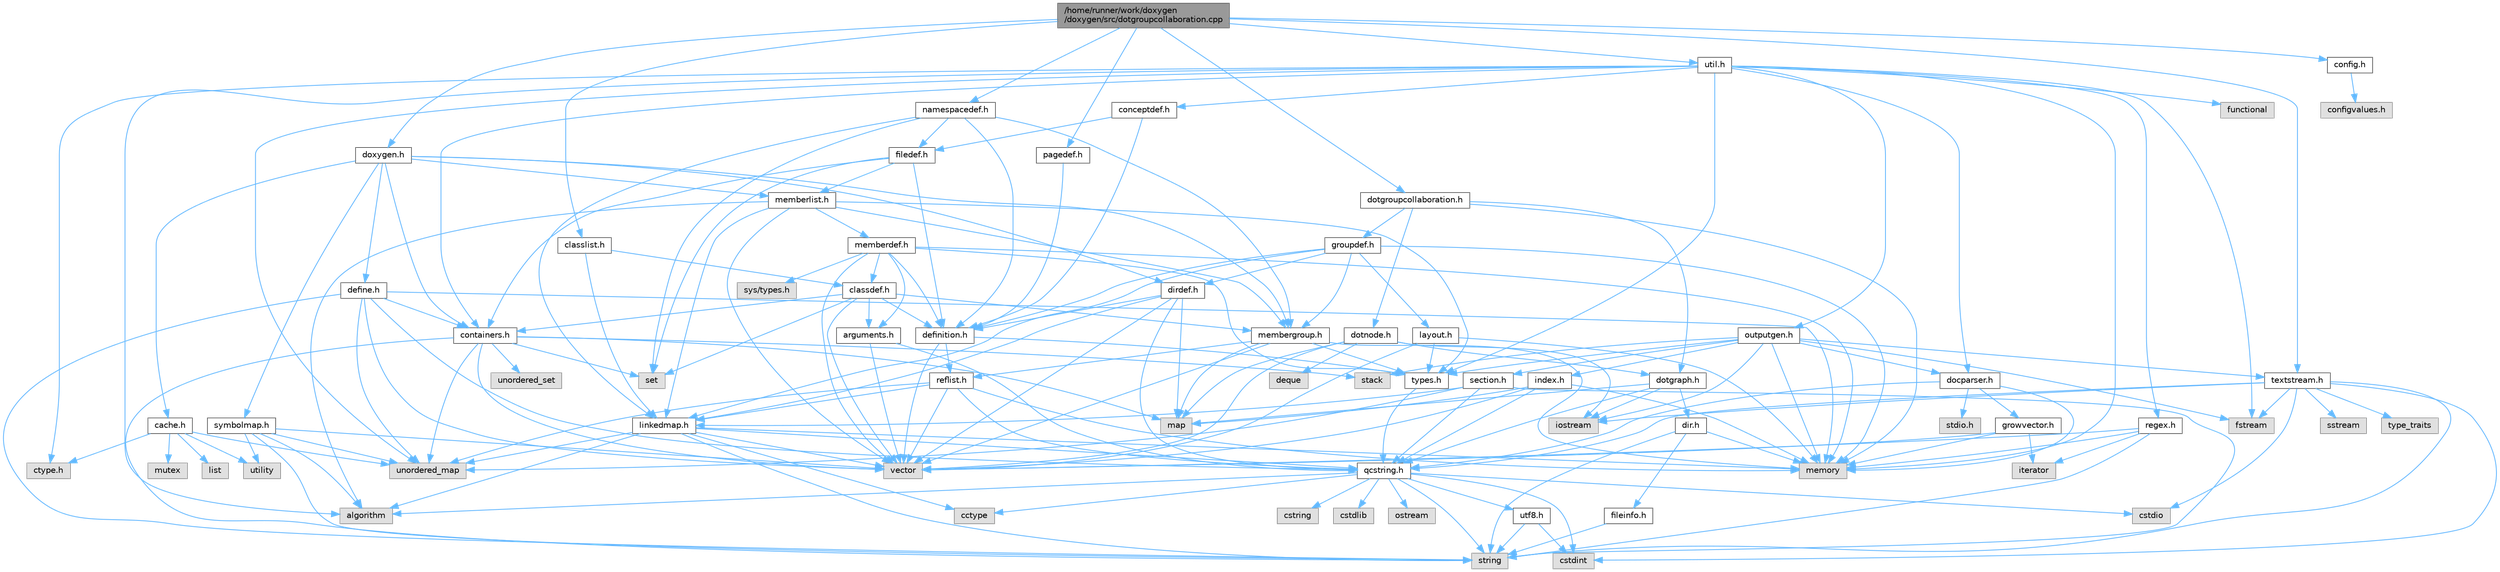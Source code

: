 digraph "/home/runner/work/doxygen/doxygen/src/dotgroupcollaboration.cpp"
{
 // INTERACTIVE_SVG=YES
 // LATEX_PDF_SIZE
  bgcolor="transparent";
  edge [fontname=Helvetica,fontsize=10,labelfontname=Helvetica,labelfontsize=10];
  node [fontname=Helvetica,fontsize=10,shape=box,height=0.2,width=0.4];
  Node1 [label="/home/runner/work/doxygen\l/doxygen/src/dotgroupcollaboration.cpp",height=0.2,width=0.4,color="gray40", fillcolor="grey60", style="filled", fontcolor="black",tooltip=" "];
  Node1 -> Node2 [color="steelblue1",style="solid"];
  Node2 [label="dotgroupcollaboration.h",height=0.2,width=0.4,color="grey40", fillcolor="white", style="filled",URL="$d7/d99/dotgroupcollaboration_8h.html",tooltip=" "];
  Node2 -> Node3 [color="steelblue1",style="solid"];
  Node3 [label="memory",height=0.2,width=0.4,color="grey60", fillcolor="#E0E0E0", style="filled",tooltip=" "];
  Node2 -> Node4 [color="steelblue1",style="solid"];
  Node4 [label="dotnode.h",height=0.2,width=0.4,color="grey40", fillcolor="white", style="filled",URL="$d8/d3b/dotnode_8h.html",tooltip=" "];
  Node4 -> Node5 [color="steelblue1",style="solid"];
  Node5 [label="vector",height=0.2,width=0.4,color="grey60", fillcolor="#E0E0E0", style="filled",tooltip=" "];
  Node4 -> Node6 [color="steelblue1",style="solid"];
  Node6 [label="map",height=0.2,width=0.4,color="grey60", fillcolor="#E0E0E0", style="filled",tooltip=" "];
  Node4 -> Node7 [color="steelblue1",style="solid"];
  Node7 [label="deque",height=0.2,width=0.4,color="grey60", fillcolor="#E0E0E0", style="filled",tooltip=" "];
  Node4 -> Node8 [color="steelblue1",style="solid"];
  Node8 [label="iostream",height=0.2,width=0.4,color="grey60", fillcolor="#E0E0E0", style="filled",tooltip=" "];
  Node4 -> Node9 [color="steelblue1",style="solid"];
  Node9 [label="dotgraph.h",height=0.2,width=0.4,color="grey40", fillcolor="white", style="filled",URL="$d0/daa/dotgraph_8h.html",tooltip=" "];
  Node9 -> Node8 [color="steelblue1",style="solid"];
  Node9 -> Node6 [color="steelblue1",style="solid"];
  Node9 -> Node10 [color="steelblue1",style="solid"];
  Node10 [label="qcstring.h",height=0.2,width=0.4,color="grey40", fillcolor="white", style="filled",URL="$d7/d5c/qcstring_8h.html",tooltip=" "];
  Node10 -> Node11 [color="steelblue1",style="solid"];
  Node11 [label="string",height=0.2,width=0.4,color="grey60", fillcolor="#E0E0E0", style="filled",tooltip=" "];
  Node10 -> Node12 [color="steelblue1",style="solid"];
  Node12 [label="algorithm",height=0.2,width=0.4,color="grey60", fillcolor="#E0E0E0", style="filled",tooltip=" "];
  Node10 -> Node13 [color="steelblue1",style="solid"];
  Node13 [label="cctype",height=0.2,width=0.4,color="grey60", fillcolor="#E0E0E0", style="filled",tooltip=" "];
  Node10 -> Node14 [color="steelblue1",style="solid"];
  Node14 [label="cstring",height=0.2,width=0.4,color="grey60", fillcolor="#E0E0E0", style="filled",tooltip=" "];
  Node10 -> Node15 [color="steelblue1",style="solid"];
  Node15 [label="cstdio",height=0.2,width=0.4,color="grey60", fillcolor="#E0E0E0", style="filled",tooltip=" "];
  Node10 -> Node16 [color="steelblue1",style="solid"];
  Node16 [label="cstdlib",height=0.2,width=0.4,color="grey60", fillcolor="#E0E0E0", style="filled",tooltip=" "];
  Node10 -> Node17 [color="steelblue1",style="solid"];
  Node17 [label="cstdint",height=0.2,width=0.4,color="grey60", fillcolor="#E0E0E0", style="filled",tooltip=" "];
  Node10 -> Node18 [color="steelblue1",style="solid"];
  Node18 [label="ostream",height=0.2,width=0.4,color="grey60", fillcolor="#E0E0E0", style="filled",tooltip=" "];
  Node10 -> Node19 [color="steelblue1",style="solid"];
  Node19 [label="utf8.h",height=0.2,width=0.4,color="grey40", fillcolor="white", style="filled",URL="$db/d7c/utf8_8h.html",tooltip="Various UTF8 related helper functions."];
  Node19 -> Node17 [color="steelblue1",style="solid"];
  Node19 -> Node11 [color="steelblue1",style="solid"];
  Node9 -> Node20 [color="steelblue1",style="solid"];
  Node20 [label="dir.h",height=0.2,width=0.4,color="grey40", fillcolor="white", style="filled",URL="$df/d9c/dir_8h.html",tooltip=" "];
  Node20 -> Node11 [color="steelblue1",style="solid"];
  Node20 -> Node3 [color="steelblue1",style="solid"];
  Node20 -> Node21 [color="steelblue1",style="solid"];
  Node21 [label="fileinfo.h",height=0.2,width=0.4,color="grey40", fillcolor="white", style="filled",URL="$df/d45/fileinfo_8h.html",tooltip=" "];
  Node21 -> Node11 [color="steelblue1",style="solid"];
  Node2 -> Node9 [color="steelblue1",style="solid"];
  Node2 -> Node22 [color="steelblue1",style="solid"];
  Node22 [label="groupdef.h",height=0.2,width=0.4,color="grey40", fillcolor="white", style="filled",URL="$d1/de6/groupdef_8h.html",tooltip=" "];
  Node22 -> Node3 [color="steelblue1",style="solid"];
  Node22 -> Node23 [color="steelblue1",style="solid"];
  Node23 [label="definition.h",height=0.2,width=0.4,color="grey40", fillcolor="white", style="filled",URL="$df/da1/definition_8h.html",tooltip=" "];
  Node23 -> Node5 [color="steelblue1",style="solid"];
  Node23 -> Node24 [color="steelblue1",style="solid"];
  Node24 [label="types.h",height=0.2,width=0.4,color="grey40", fillcolor="white", style="filled",URL="$d9/d49/types_8h.html",tooltip="This file contains a number of basic enums and types."];
  Node24 -> Node10 [color="steelblue1",style="solid"];
  Node23 -> Node25 [color="steelblue1",style="solid"];
  Node25 [label="reflist.h",height=0.2,width=0.4,color="grey40", fillcolor="white", style="filled",URL="$d1/d02/reflist_8h.html",tooltip=" "];
  Node25 -> Node5 [color="steelblue1",style="solid"];
  Node25 -> Node26 [color="steelblue1",style="solid"];
  Node26 [label="unordered_map",height=0.2,width=0.4,color="grey60", fillcolor="#E0E0E0", style="filled",tooltip=" "];
  Node25 -> Node3 [color="steelblue1",style="solid"];
  Node25 -> Node10 [color="steelblue1",style="solid"];
  Node25 -> Node27 [color="steelblue1",style="solid"];
  Node27 [label="linkedmap.h",height=0.2,width=0.4,color="grey40", fillcolor="white", style="filled",URL="$da/de1/linkedmap_8h.html",tooltip=" "];
  Node27 -> Node26 [color="steelblue1",style="solid"];
  Node27 -> Node5 [color="steelblue1",style="solid"];
  Node27 -> Node3 [color="steelblue1",style="solid"];
  Node27 -> Node11 [color="steelblue1",style="solid"];
  Node27 -> Node12 [color="steelblue1",style="solid"];
  Node27 -> Node13 [color="steelblue1",style="solid"];
  Node27 -> Node10 [color="steelblue1",style="solid"];
  Node22 -> Node28 [color="steelblue1",style="solid"];
  Node28 [label="dirdef.h",height=0.2,width=0.4,color="grey40", fillcolor="white", style="filled",URL="$d6/d15/dirdef_8h.html",tooltip=" "];
  Node28 -> Node5 [color="steelblue1",style="solid"];
  Node28 -> Node6 [color="steelblue1",style="solid"];
  Node28 -> Node10 [color="steelblue1",style="solid"];
  Node28 -> Node27 [color="steelblue1",style="solid"];
  Node28 -> Node23 [color="steelblue1",style="solid"];
  Node22 -> Node29 [color="steelblue1",style="solid"];
  Node29 [label="layout.h",height=0.2,width=0.4,color="grey40", fillcolor="white", style="filled",URL="$db/d51/layout_8h.html",tooltip=" "];
  Node29 -> Node3 [color="steelblue1",style="solid"];
  Node29 -> Node5 [color="steelblue1",style="solid"];
  Node29 -> Node24 [color="steelblue1",style="solid"];
  Node22 -> Node30 [color="steelblue1",style="solid"];
  Node30 [label="membergroup.h",height=0.2,width=0.4,color="grey40", fillcolor="white", style="filled",URL="$d9/d11/membergroup_8h.html",tooltip=" "];
  Node30 -> Node5 [color="steelblue1",style="solid"];
  Node30 -> Node6 [color="steelblue1",style="solid"];
  Node30 -> Node3 [color="steelblue1",style="solid"];
  Node30 -> Node24 [color="steelblue1",style="solid"];
  Node30 -> Node25 [color="steelblue1",style="solid"];
  Node22 -> Node27 [color="steelblue1",style="solid"];
  Node1 -> Node31 [color="steelblue1",style="solid"];
  Node31 [label="classlist.h",height=0.2,width=0.4,color="grey40", fillcolor="white", style="filled",URL="$d2/df8/classlist_8h.html",tooltip=" "];
  Node31 -> Node27 [color="steelblue1",style="solid"];
  Node31 -> Node32 [color="steelblue1",style="solid"];
  Node32 [label="classdef.h",height=0.2,width=0.4,color="grey40", fillcolor="white", style="filled",URL="$d1/da6/classdef_8h.html",tooltip=" "];
  Node32 -> Node5 [color="steelblue1",style="solid"];
  Node32 -> Node33 [color="steelblue1",style="solid"];
  Node33 [label="set",height=0.2,width=0.4,color="grey60", fillcolor="#E0E0E0", style="filled",tooltip=" "];
  Node32 -> Node34 [color="steelblue1",style="solid"];
  Node34 [label="containers.h",height=0.2,width=0.4,color="grey40", fillcolor="white", style="filled",URL="$d5/d75/containers_8h.html",tooltip=" "];
  Node34 -> Node5 [color="steelblue1",style="solid"];
  Node34 -> Node11 [color="steelblue1",style="solid"];
  Node34 -> Node33 [color="steelblue1",style="solid"];
  Node34 -> Node6 [color="steelblue1",style="solid"];
  Node34 -> Node35 [color="steelblue1",style="solid"];
  Node35 [label="unordered_set",height=0.2,width=0.4,color="grey60", fillcolor="#E0E0E0", style="filled",tooltip=" "];
  Node34 -> Node26 [color="steelblue1",style="solid"];
  Node34 -> Node36 [color="steelblue1",style="solid"];
  Node36 [label="stack",height=0.2,width=0.4,color="grey60", fillcolor="#E0E0E0", style="filled",tooltip=" "];
  Node32 -> Node23 [color="steelblue1",style="solid"];
  Node32 -> Node37 [color="steelblue1",style="solid"];
  Node37 [label="arguments.h",height=0.2,width=0.4,color="grey40", fillcolor="white", style="filled",URL="$df/d9b/arguments_8h.html",tooltip=" "];
  Node37 -> Node5 [color="steelblue1",style="solid"];
  Node37 -> Node10 [color="steelblue1",style="solid"];
  Node32 -> Node30 [color="steelblue1",style="solid"];
  Node1 -> Node38 [color="steelblue1",style="solid"];
  Node38 [label="doxygen.h",height=0.2,width=0.4,color="grey40", fillcolor="white", style="filled",URL="$d1/da1/doxygen_8h.html",tooltip=" "];
  Node38 -> Node34 [color="steelblue1",style="solid"];
  Node38 -> Node30 [color="steelblue1",style="solid"];
  Node38 -> Node28 [color="steelblue1",style="solid"];
  Node38 -> Node39 [color="steelblue1",style="solid"];
  Node39 [label="memberlist.h",height=0.2,width=0.4,color="grey40", fillcolor="white", style="filled",URL="$dd/d78/memberlist_8h.html",tooltip=" "];
  Node39 -> Node5 [color="steelblue1",style="solid"];
  Node39 -> Node12 [color="steelblue1",style="solid"];
  Node39 -> Node40 [color="steelblue1",style="solid"];
  Node40 [label="memberdef.h",height=0.2,width=0.4,color="grey40", fillcolor="white", style="filled",URL="$d4/d46/memberdef_8h.html",tooltip=" "];
  Node40 -> Node5 [color="steelblue1",style="solid"];
  Node40 -> Node3 [color="steelblue1",style="solid"];
  Node40 -> Node41 [color="steelblue1",style="solid"];
  Node41 [label="sys/types.h",height=0.2,width=0.4,color="grey60", fillcolor="#E0E0E0", style="filled",tooltip=" "];
  Node40 -> Node24 [color="steelblue1",style="solid"];
  Node40 -> Node23 [color="steelblue1",style="solid"];
  Node40 -> Node37 [color="steelblue1",style="solid"];
  Node40 -> Node32 [color="steelblue1",style="solid"];
  Node39 -> Node27 [color="steelblue1",style="solid"];
  Node39 -> Node24 [color="steelblue1",style="solid"];
  Node39 -> Node30 [color="steelblue1",style="solid"];
  Node38 -> Node42 [color="steelblue1",style="solid"];
  Node42 [label="define.h",height=0.2,width=0.4,color="grey40", fillcolor="white", style="filled",URL="$df/d67/define_8h.html",tooltip=" "];
  Node42 -> Node5 [color="steelblue1",style="solid"];
  Node42 -> Node3 [color="steelblue1",style="solid"];
  Node42 -> Node11 [color="steelblue1",style="solid"];
  Node42 -> Node26 [color="steelblue1",style="solid"];
  Node42 -> Node10 [color="steelblue1",style="solid"];
  Node42 -> Node34 [color="steelblue1",style="solid"];
  Node38 -> Node43 [color="steelblue1",style="solid"];
  Node43 [label="cache.h",height=0.2,width=0.4,color="grey40", fillcolor="white", style="filled",URL="$d3/d26/cache_8h.html",tooltip=" "];
  Node43 -> Node44 [color="steelblue1",style="solid"];
  Node44 [label="list",height=0.2,width=0.4,color="grey60", fillcolor="#E0E0E0", style="filled",tooltip=" "];
  Node43 -> Node26 [color="steelblue1",style="solid"];
  Node43 -> Node45 [color="steelblue1",style="solid"];
  Node45 [label="mutex",height=0.2,width=0.4,color="grey60", fillcolor="#E0E0E0", style="filled",tooltip=" "];
  Node43 -> Node46 [color="steelblue1",style="solid"];
  Node46 [label="utility",height=0.2,width=0.4,color="grey60", fillcolor="#E0E0E0", style="filled",tooltip=" "];
  Node43 -> Node47 [color="steelblue1",style="solid"];
  Node47 [label="ctype.h",height=0.2,width=0.4,color="grey60", fillcolor="#E0E0E0", style="filled",tooltip=" "];
  Node38 -> Node48 [color="steelblue1",style="solid"];
  Node48 [label="symbolmap.h",height=0.2,width=0.4,color="grey40", fillcolor="white", style="filled",URL="$d7/ddd/symbolmap_8h.html",tooltip=" "];
  Node48 -> Node12 [color="steelblue1",style="solid"];
  Node48 -> Node26 [color="steelblue1",style="solid"];
  Node48 -> Node5 [color="steelblue1",style="solid"];
  Node48 -> Node11 [color="steelblue1",style="solid"];
  Node48 -> Node46 [color="steelblue1",style="solid"];
  Node1 -> Node49 [color="steelblue1",style="solid"];
  Node49 [label="namespacedef.h",height=0.2,width=0.4,color="grey40", fillcolor="white", style="filled",URL="$d7/d97/namespacedef_8h.html",tooltip=" "];
  Node49 -> Node33 [color="steelblue1",style="solid"];
  Node49 -> Node23 [color="steelblue1",style="solid"];
  Node49 -> Node50 [color="steelblue1",style="solid"];
  Node50 [label="filedef.h",height=0.2,width=0.4,color="grey40", fillcolor="white", style="filled",URL="$d4/d3a/filedef_8h.html",tooltip=" "];
  Node50 -> Node33 [color="steelblue1",style="solid"];
  Node50 -> Node23 [color="steelblue1",style="solid"];
  Node50 -> Node39 [color="steelblue1",style="solid"];
  Node50 -> Node34 [color="steelblue1",style="solid"];
  Node49 -> Node27 [color="steelblue1",style="solid"];
  Node49 -> Node30 [color="steelblue1",style="solid"];
  Node1 -> Node51 [color="steelblue1",style="solid"];
  Node51 [label="pagedef.h",height=0.2,width=0.4,color="grey40", fillcolor="white", style="filled",URL="$dd/d66/pagedef_8h.html",tooltip=" "];
  Node51 -> Node23 [color="steelblue1",style="solid"];
  Node1 -> Node52 [color="steelblue1",style="solid"];
  Node52 [label="util.h",height=0.2,width=0.4,color="grey40", fillcolor="white", style="filled",URL="$d8/d3c/util_8h.html",tooltip="A bunch of utility functions."];
  Node52 -> Node3 [color="steelblue1",style="solid"];
  Node52 -> Node26 [color="steelblue1",style="solid"];
  Node52 -> Node12 [color="steelblue1",style="solid"];
  Node52 -> Node53 [color="steelblue1",style="solid"];
  Node53 [label="functional",height=0.2,width=0.4,color="grey60", fillcolor="#E0E0E0", style="filled",tooltip=" "];
  Node52 -> Node54 [color="steelblue1",style="solid"];
  Node54 [label="fstream",height=0.2,width=0.4,color="grey60", fillcolor="#E0E0E0", style="filled",tooltip=" "];
  Node52 -> Node47 [color="steelblue1",style="solid"];
  Node52 -> Node24 [color="steelblue1",style="solid"];
  Node52 -> Node55 [color="steelblue1",style="solid"];
  Node55 [label="docparser.h",height=0.2,width=0.4,color="grey40", fillcolor="white", style="filled",URL="$de/d9c/docparser_8h.html",tooltip=" "];
  Node55 -> Node56 [color="steelblue1",style="solid"];
  Node56 [label="stdio.h",height=0.2,width=0.4,color="grey60", fillcolor="#E0E0E0", style="filled",tooltip=" "];
  Node55 -> Node3 [color="steelblue1",style="solid"];
  Node55 -> Node10 [color="steelblue1",style="solid"];
  Node55 -> Node57 [color="steelblue1",style="solid"];
  Node57 [label="growvector.h",height=0.2,width=0.4,color="grey40", fillcolor="white", style="filled",URL="$d7/d50/growvector_8h.html",tooltip=" "];
  Node57 -> Node5 [color="steelblue1",style="solid"];
  Node57 -> Node3 [color="steelblue1",style="solid"];
  Node57 -> Node58 [color="steelblue1",style="solid"];
  Node58 [label="iterator",height=0.2,width=0.4,color="grey60", fillcolor="#E0E0E0", style="filled",tooltip=" "];
  Node52 -> Node34 [color="steelblue1",style="solid"];
  Node52 -> Node59 [color="steelblue1",style="solid"];
  Node59 [label="outputgen.h",height=0.2,width=0.4,color="grey40", fillcolor="white", style="filled",URL="$df/d06/outputgen_8h.html",tooltip=" "];
  Node59 -> Node3 [color="steelblue1",style="solid"];
  Node59 -> Node36 [color="steelblue1",style="solid"];
  Node59 -> Node8 [color="steelblue1",style="solid"];
  Node59 -> Node54 [color="steelblue1",style="solid"];
  Node59 -> Node24 [color="steelblue1",style="solid"];
  Node59 -> Node60 [color="steelblue1",style="solid"];
  Node60 [label="index.h",height=0.2,width=0.4,color="grey40", fillcolor="white", style="filled",URL="$d1/db5/index_8h.html",tooltip=" "];
  Node60 -> Node3 [color="steelblue1",style="solid"];
  Node60 -> Node5 [color="steelblue1",style="solid"];
  Node60 -> Node6 [color="steelblue1",style="solid"];
  Node60 -> Node10 [color="steelblue1",style="solid"];
  Node59 -> Node61 [color="steelblue1",style="solid"];
  Node61 [label="section.h",height=0.2,width=0.4,color="grey40", fillcolor="white", style="filled",URL="$d1/d2a/section_8h.html",tooltip=" "];
  Node61 -> Node11 [color="steelblue1",style="solid"];
  Node61 -> Node26 [color="steelblue1",style="solid"];
  Node61 -> Node10 [color="steelblue1",style="solid"];
  Node61 -> Node27 [color="steelblue1",style="solid"];
  Node59 -> Node62 [color="steelblue1",style="solid"];
  Node62 [label="textstream.h",height=0.2,width=0.4,color="grey40", fillcolor="white", style="filled",URL="$d4/d7d/textstream_8h.html",tooltip=" "];
  Node62 -> Node11 [color="steelblue1",style="solid"];
  Node62 -> Node8 [color="steelblue1",style="solid"];
  Node62 -> Node63 [color="steelblue1",style="solid"];
  Node63 [label="sstream",height=0.2,width=0.4,color="grey60", fillcolor="#E0E0E0", style="filled",tooltip=" "];
  Node62 -> Node17 [color="steelblue1",style="solid"];
  Node62 -> Node15 [color="steelblue1",style="solid"];
  Node62 -> Node54 [color="steelblue1",style="solid"];
  Node62 -> Node64 [color="steelblue1",style="solid"];
  Node64 [label="type_traits",height=0.2,width=0.4,color="grey60", fillcolor="#E0E0E0", style="filled",tooltip=" "];
  Node62 -> Node10 [color="steelblue1",style="solid"];
  Node59 -> Node55 [color="steelblue1",style="solid"];
  Node52 -> Node65 [color="steelblue1",style="solid"];
  Node65 [label="regex.h",height=0.2,width=0.4,color="grey40", fillcolor="white", style="filled",URL="$d1/d21/regex_8h.html",tooltip=" "];
  Node65 -> Node3 [color="steelblue1",style="solid"];
  Node65 -> Node11 [color="steelblue1",style="solid"];
  Node65 -> Node5 [color="steelblue1",style="solid"];
  Node65 -> Node58 [color="steelblue1",style="solid"];
  Node52 -> Node66 [color="steelblue1",style="solid"];
  Node66 [label="conceptdef.h",height=0.2,width=0.4,color="grey40", fillcolor="white", style="filled",URL="$da/df1/conceptdef_8h.html",tooltip=" "];
  Node66 -> Node23 [color="steelblue1",style="solid"];
  Node66 -> Node50 [color="steelblue1",style="solid"];
  Node1 -> Node67 [color="steelblue1",style="solid"];
  Node67 [label="config.h",height=0.2,width=0.4,color="grey40", fillcolor="white", style="filled",URL="$db/d16/config_8h.html",tooltip=" "];
  Node67 -> Node68 [color="steelblue1",style="solid"];
  Node68 [label="configvalues.h",height=0.2,width=0.4,color="grey60", fillcolor="#E0E0E0", style="filled",tooltip=" "];
  Node1 -> Node62 [color="steelblue1",style="solid"];
}
